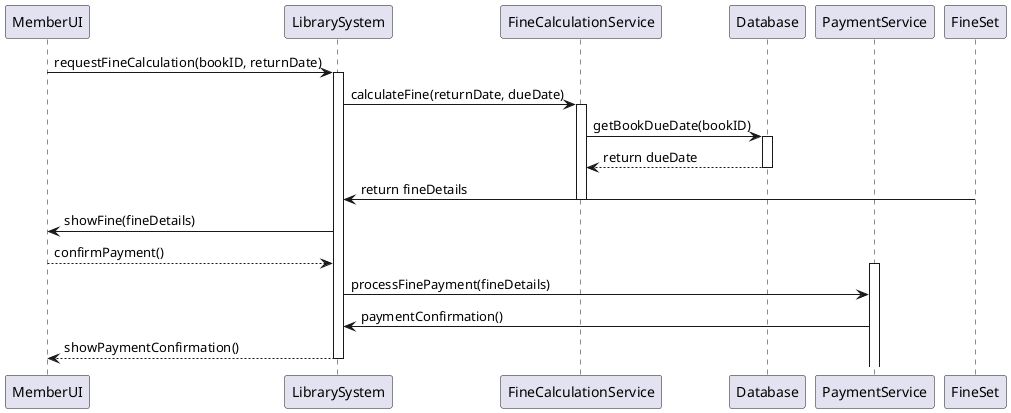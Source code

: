 @startuml
participant MemberUI as Member
participant LibrarySystem as System
participant FineCalculationService as FineCalc
participant Database as DB
participant PaymentService as Payment

Member -> System: requestFineCalculation(bookID, returnDate)
activate System

System -> FineCalc: calculateFine(returnDate, dueDate)
activate FineCalc

FineCalc -> DB: getBookDueDate(bookID)
activate DB
DB --> FineCalc: return dueDate
deactivate DB

FineSet -> System: return fineDetails
deactivate FineCalc

System -> Member: showFine(fineDetails)
Member --> System: confirmPayment()
activate Payment
System -> Payment: processFinePayment(fineDetails)
Payment -> System: paymentConfirmation()

System --> Member: showPaymentConfirmation()
deactivate System
@enduml